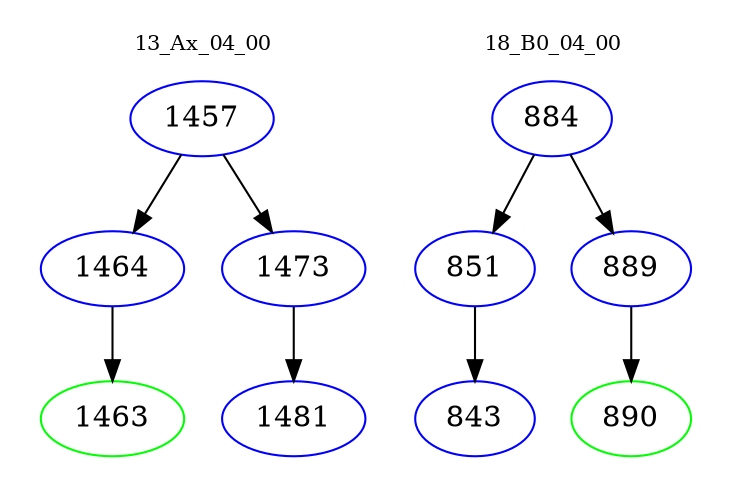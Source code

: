 digraph{
subgraph cluster_0 {
color = white
label = "13_Ax_04_00";
fontsize=10;
T0_1457 [label="1457", color="blue"]
T0_1457 -> T0_1464 [color="black"]
T0_1464 [label="1464", color="blue"]
T0_1464 -> T0_1463 [color="black"]
T0_1463 [label="1463", color="green"]
T0_1457 -> T0_1473 [color="black"]
T0_1473 [label="1473", color="blue"]
T0_1473 -> T0_1481 [color="black"]
T0_1481 [label="1481", color="blue"]
}
subgraph cluster_1 {
color = white
label = "18_B0_04_00";
fontsize=10;
T1_884 [label="884", color="blue"]
T1_884 -> T1_851 [color="black"]
T1_851 [label="851", color="blue"]
T1_851 -> T1_843 [color="black"]
T1_843 [label="843", color="blue"]
T1_884 -> T1_889 [color="black"]
T1_889 [label="889", color="blue"]
T1_889 -> T1_890 [color="black"]
T1_890 [label="890", color="green"]
}
}
